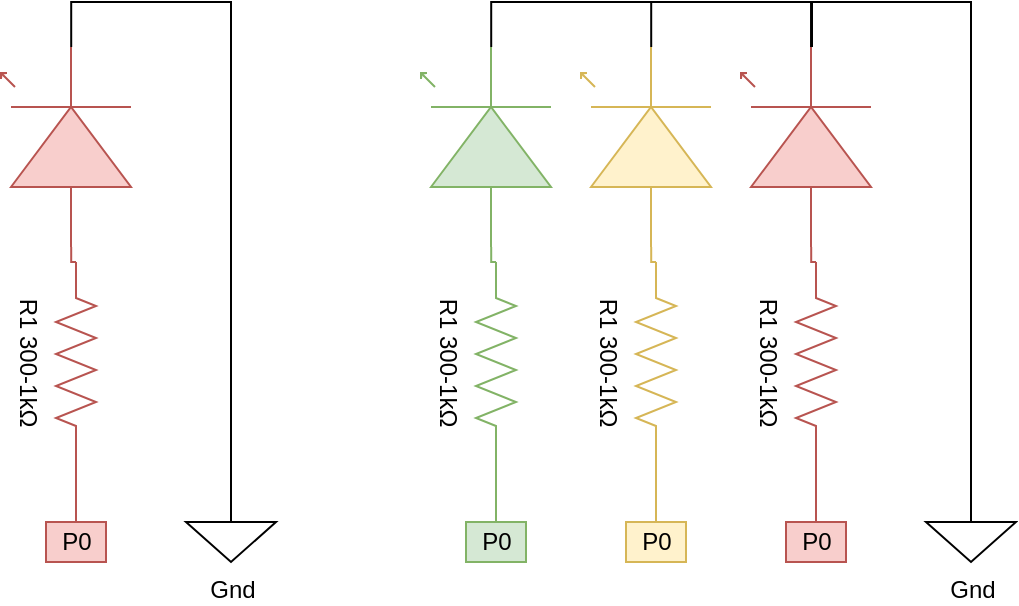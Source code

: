 <mxfile version="24.2.7" type="device">
  <diagram name="Page-1" id="UU4t--5ZA3ucGTDPSiou">
    <mxGraphModel dx="574" dy="293" grid="1" gridSize="10" guides="1" tooltips="1" connect="1" arrows="1" fold="1" page="1" pageScale="1" pageWidth="827" pageHeight="1169" math="0" shadow="0">
      <root>
        <mxCell id="0" />
        <mxCell id="1" parent="0" />
        <mxCell id="SRnnSWYTBnzh0Scxhy-3-1" value="R1 300-1kΩ" style="pointerEvents=1;verticalLabelPosition=bottom;shadow=0;dashed=0;align=center;html=1;verticalAlign=top;shape=mxgraph.electrical.resistors.resistor_2;rotation=90;fillColor=#f8cecc;strokeColor=#b85450;" vertex="1" parent="1">
          <mxGeometry x="195" y="220" width="100" height="20" as="geometry" />
        </mxCell>
        <mxCell id="SRnnSWYTBnzh0Scxhy-3-5" style="edgeStyle=orthogonalEdgeStyle;rounded=0;orthogonalLoop=1;jettySize=auto;html=1;fillColor=#f8cecc;strokeColor=#b85450;endArrow=none;endFill=0;exitX=1;exitY=0.5;exitDx=0;exitDy=0;exitPerimeter=0;" edge="1" parent="1" source="SRnnSWYTBnzh0Scxhy-3-1" target="SRnnSWYTBnzh0Scxhy-3-4">
          <mxGeometry relative="1" as="geometry">
            <mxPoint x="245" y="280" as="sourcePoint" />
          </mxGeometry>
        </mxCell>
        <mxCell id="SRnnSWYTBnzh0Scxhy-3-4" value="P0" style="text;strokeColor=#b85450;fillColor=#f8cecc;html=1;fontSize=12;fontStyle=0;verticalAlign=middle;align=center;" vertex="1" parent="1">
          <mxGeometry x="230" y="310" width="30" height="20" as="geometry" />
        </mxCell>
        <mxCell id="SRnnSWYTBnzh0Scxhy-3-8" value="Gnd" style="pointerEvents=1;verticalLabelPosition=bottom;shadow=0;dashed=0;align=center;html=1;verticalAlign=top;shape=mxgraph.electrical.signal_sources.signal_ground;" vertex="1" parent="1">
          <mxGeometry x="300" y="300" width="45" height="30" as="geometry" />
        </mxCell>
        <mxCell id="SRnnSWYTBnzh0Scxhy-3-9" style="edgeStyle=orthogonalEdgeStyle;rounded=0;orthogonalLoop=1;jettySize=auto;html=1;exitX=1;exitY=0.54;exitDx=0;exitDy=0;exitPerimeter=0;entryX=0.5;entryY=0;entryDx=0;entryDy=0;entryPerimeter=0;endArrow=none;endFill=0;" edge="1" parent="1" source="SRnnSWYTBnzh0Scxhy-3-13" target="SRnnSWYTBnzh0Scxhy-3-8">
          <mxGeometry relative="1" as="geometry">
            <mxPoint x="380" y="170" as="sourcePoint" />
            <Array as="points">
              <mxPoint x="243" y="50" />
              <mxPoint x="323" y="50" />
            </Array>
          </mxGeometry>
        </mxCell>
        <mxCell id="SRnnSWYTBnzh0Scxhy-3-13" value="" style="verticalLabelPosition=bottom;shadow=0;dashed=0;align=center;html=1;verticalAlign=top;shape=mxgraph.electrical.opto_electronics.led_1;pointerEvents=1;rotation=-90;fillColor=#f8cecc;strokeColor=#b85450;" vertex="1" parent="1">
          <mxGeometry x="190" y="90" width="100" height="65" as="geometry" />
        </mxCell>
        <mxCell id="SRnnSWYTBnzh0Scxhy-3-14" style="edgeStyle=orthogonalEdgeStyle;rounded=0;orthogonalLoop=1;jettySize=auto;html=1;exitX=0;exitY=0.5;exitDx=0;exitDy=0;exitPerimeter=0;entryX=0;entryY=0.54;entryDx=0;entryDy=0;entryPerimeter=0;endArrow=none;endFill=0;fillColor=#f8cecc;strokeColor=#b85450;" edge="1" parent="1" source="SRnnSWYTBnzh0Scxhy-3-1" target="SRnnSWYTBnzh0Scxhy-3-13">
          <mxGeometry relative="1" as="geometry" />
        </mxCell>
        <mxCell id="SRnnSWYTBnzh0Scxhy-3-16" value="R1 300-1kΩ" style="pointerEvents=1;verticalLabelPosition=bottom;shadow=0;dashed=0;align=center;html=1;verticalAlign=top;shape=mxgraph.electrical.resistors.resistor_2;rotation=90;fillColor=#f8cecc;strokeColor=#b85450;" vertex="1" parent="1">
          <mxGeometry x="565" y="220" width="100" height="20" as="geometry" />
        </mxCell>
        <mxCell id="SRnnSWYTBnzh0Scxhy-3-17" style="edgeStyle=orthogonalEdgeStyle;rounded=0;orthogonalLoop=1;jettySize=auto;html=1;fillColor=#f8cecc;strokeColor=#b85450;endArrow=none;endFill=0;exitX=1;exitY=0.5;exitDx=0;exitDy=0;exitPerimeter=0;" edge="1" source="SRnnSWYTBnzh0Scxhy-3-16" target="SRnnSWYTBnzh0Scxhy-3-18" parent="1">
          <mxGeometry relative="1" as="geometry">
            <mxPoint x="615" y="280" as="sourcePoint" />
          </mxGeometry>
        </mxCell>
        <mxCell id="SRnnSWYTBnzh0Scxhy-3-18" value="P0" style="text;strokeColor=#b85450;fillColor=#f8cecc;html=1;fontSize=12;fontStyle=0;verticalAlign=middle;align=center;" vertex="1" parent="1">
          <mxGeometry x="600" y="310" width="30" height="20" as="geometry" />
        </mxCell>
        <mxCell id="SRnnSWYTBnzh0Scxhy-3-20" value="Gnd" style="pointerEvents=1;verticalLabelPosition=bottom;shadow=0;dashed=0;align=center;html=1;verticalAlign=top;shape=mxgraph.electrical.signal_sources.signal_ground;" vertex="1" parent="1">
          <mxGeometry x="670" y="300" width="45" height="30" as="geometry" />
        </mxCell>
        <mxCell id="SRnnSWYTBnzh0Scxhy-3-21" style="edgeStyle=orthogonalEdgeStyle;rounded=0;orthogonalLoop=1;jettySize=auto;html=1;exitX=1;exitY=0.54;exitDx=0;exitDy=0;exitPerimeter=0;entryX=0.5;entryY=0;entryDx=0;entryDy=0;entryPerimeter=0;endArrow=none;endFill=0;" edge="1" source="SRnnSWYTBnzh0Scxhy-3-22" target="SRnnSWYTBnzh0Scxhy-3-20" parent="1">
          <mxGeometry relative="1" as="geometry">
            <mxPoint x="750" y="170" as="sourcePoint" />
            <Array as="points">
              <mxPoint x="613" y="50" />
              <mxPoint x="693" y="50" />
            </Array>
          </mxGeometry>
        </mxCell>
        <mxCell id="SRnnSWYTBnzh0Scxhy-3-22" value="" style="verticalLabelPosition=bottom;shadow=0;dashed=0;align=center;html=1;verticalAlign=top;shape=mxgraph.electrical.opto_electronics.led_1;pointerEvents=1;rotation=-90;fillColor=#f8cecc;strokeColor=#b85450;" vertex="1" parent="1">
          <mxGeometry x="560" y="90" width="100" height="65" as="geometry" />
        </mxCell>
        <mxCell id="SRnnSWYTBnzh0Scxhy-3-23" style="edgeStyle=orthogonalEdgeStyle;rounded=0;orthogonalLoop=1;jettySize=auto;html=1;exitX=0;exitY=0.5;exitDx=0;exitDy=0;exitPerimeter=0;entryX=0;entryY=0.54;entryDx=0;entryDy=0;entryPerimeter=0;endArrow=none;endFill=0;fillColor=#f8cecc;strokeColor=#b85450;" edge="1" source="SRnnSWYTBnzh0Scxhy-3-16" target="SRnnSWYTBnzh0Scxhy-3-22" parent="1">
          <mxGeometry relative="1" as="geometry" />
        </mxCell>
        <mxCell id="SRnnSWYTBnzh0Scxhy-3-24" value="R1 300-1kΩ" style="pointerEvents=1;verticalLabelPosition=bottom;shadow=0;dashed=0;align=center;html=1;verticalAlign=top;shape=mxgraph.electrical.resistors.resistor_2;rotation=90;fillColor=#fff2cc;strokeColor=#d6b656;" vertex="1" parent="1">
          <mxGeometry x="485" y="220" width="100" height="20" as="geometry" />
        </mxCell>
        <mxCell id="SRnnSWYTBnzh0Scxhy-3-25" style="edgeStyle=orthogonalEdgeStyle;rounded=0;orthogonalLoop=1;jettySize=auto;html=1;fillColor=#fff2cc;strokeColor=#d6b656;endArrow=none;endFill=0;exitX=1;exitY=0.5;exitDx=0;exitDy=0;exitPerimeter=0;" edge="1" source="SRnnSWYTBnzh0Scxhy-3-24" target="SRnnSWYTBnzh0Scxhy-3-26" parent="1">
          <mxGeometry relative="1" as="geometry">
            <mxPoint x="535" y="280" as="sourcePoint" />
          </mxGeometry>
        </mxCell>
        <mxCell id="SRnnSWYTBnzh0Scxhy-3-26" value="P0" style="text;strokeColor=#d6b656;fillColor=#fff2cc;html=1;fontSize=12;fontStyle=0;verticalAlign=middle;align=center;" vertex="1" parent="1">
          <mxGeometry x="520" y="310" width="30" height="20" as="geometry" />
        </mxCell>
        <mxCell id="SRnnSWYTBnzh0Scxhy-3-27" value="" style="verticalLabelPosition=bottom;shadow=0;dashed=0;align=center;html=1;verticalAlign=top;shape=mxgraph.electrical.opto_electronics.led_1;pointerEvents=1;rotation=-90;fillColor=#fff2cc;strokeColor=#d6b656;" vertex="1" parent="1">
          <mxGeometry x="480" y="90" width="100" height="65" as="geometry" />
        </mxCell>
        <mxCell id="SRnnSWYTBnzh0Scxhy-3-28" style="edgeStyle=orthogonalEdgeStyle;rounded=0;orthogonalLoop=1;jettySize=auto;html=1;exitX=0;exitY=0.5;exitDx=0;exitDy=0;exitPerimeter=0;entryX=0;entryY=0.54;entryDx=0;entryDy=0;entryPerimeter=0;endArrow=none;endFill=0;fillColor=#fff2cc;strokeColor=#d6b656;" edge="1" source="SRnnSWYTBnzh0Scxhy-3-24" target="SRnnSWYTBnzh0Scxhy-3-27" parent="1">
          <mxGeometry relative="1" as="geometry" />
        </mxCell>
        <mxCell id="SRnnSWYTBnzh0Scxhy-3-29" value="R1 300-1kΩ" style="pointerEvents=1;verticalLabelPosition=bottom;shadow=0;dashed=0;align=center;html=1;verticalAlign=top;shape=mxgraph.electrical.resistors.resistor_2;rotation=90;fillColor=#d5e8d4;strokeColor=#82b366;" vertex="1" parent="1">
          <mxGeometry x="405" y="220" width="100" height="20" as="geometry" />
        </mxCell>
        <mxCell id="SRnnSWYTBnzh0Scxhy-3-30" style="edgeStyle=orthogonalEdgeStyle;rounded=0;orthogonalLoop=1;jettySize=auto;html=1;fillColor=#d5e8d4;strokeColor=#82b366;endArrow=none;endFill=0;exitX=1;exitY=0.5;exitDx=0;exitDy=0;exitPerimeter=0;" edge="1" source="SRnnSWYTBnzh0Scxhy-3-29" target="SRnnSWYTBnzh0Scxhy-3-31" parent="1">
          <mxGeometry relative="1" as="geometry">
            <mxPoint x="455" y="280" as="sourcePoint" />
          </mxGeometry>
        </mxCell>
        <mxCell id="SRnnSWYTBnzh0Scxhy-3-31" value="P0" style="text;strokeColor=#82b366;fillColor=#d5e8d4;html=1;fontSize=12;fontStyle=0;verticalAlign=middle;align=center;" vertex="1" parent="1">
          <mxGeometry x="440" y="310" width="30" height="20" as="geometry" />
        </mxCell>
        <mxCell id="SRnnSWYTBnzh0Scxhy-3-35" style="edgeStyle=orthogonalEdgeStyle;rounded=0;orthogonalLoop=1;jettySize=auto;html=1;exitX=1;exitY=0.54;exitDx=0;exitDy=0;exitPerimeter=0;entryX=1;entryY=0.54;entryDx=0;entryDy=0;entryPerimeter=0;endArrow=none;endFill=0;" edge="1" parent="1" source="SRnnSWYTBnzh0Scxhy-3-32" target="SRnnSWYTBnzh0Scxhy-3-22">
          <mxGeometry relative="1" as="geometry">
            <mxPoint x="500" y="70" as="targetPoint" />
            <Array as="points">
              <mxPoint x="453" y="50" />
              <mxPoint x="613" y="50" />
              <mxPoint x="613" y="73" />
            </Array>
          </mxGeometry>
        </mxCell>
        <mxCell id="SRnnSWYTBnzh0Scxhy-3-32" value="" style="verticalLabelPosition=bottom;shadow=0;dashed=0;align=center;html=1;verticalAlign=top;shape=mxgraph.electrical.opto_electronics.led_1;pointerEvents=1;rotation=-90;fillColor=#d5e8d4;strokeColor=#82b366;" vertex="1" parent="1">
          <mxGeometry x="400" y="90" width="100" height="65" as="geometry" />
        </mxCell>
        <mxCell id="SRnnSWYTBnzh0Scxhy-3-33" style="edgeStyle=orthogonalEdgeStyle;rounded=0;orthogonalLoop=1;jettySize=auto;html=1;exitX=0;exitY=0.5;exitDx=0;exitDy=0;exitPerimeter=0;entryX=0;entryY=0.54;entryDx=0;entryDy=0;entryPerimeter=0;endArrow=none;endFill=0;fillColor=#d5e8d4;strokeColor=#82b366;" edge="1" source="SRnnSWYTBnzh0Scxhy-3-29" target="SRnnSWYTBnzh0Scxhy-3-32" parent="1">
          <mxGeometry relative="1" as="geometry" />
        </mxCell>
        <mxCell id="SRnnSWYTBnzh0Scxhy-3-34" style="edgeStyle=orthogonalEdgeStyle;rounded=0;orthogonalLoop=1;jettySize=auto;html=1;exitX=1;exitY=0.54;exitDx=0;exitDy=0;exitPerimeter=0;entryX=1;entryY=0.54;entryDx=0;entryDy=0;entryPerimeter=0;endArrow=none;endFill=0;" edge="1" parent="1" source="SRnnSWYTBnzh0Scxhy-3-27" target="SRnnSWYTBnzh0Scxhy-3-22">
          <mxGeometry relative="1" as="geometry">
            <Array as="points">
              <mxPoint x="533" y="50" />
              <mxPoint x="613" y="50" />
            </Array>
          </mxGeometry>
        </mxCell>
      </root>
    </mxGraphModel>
  </diagram>
</mxfile>
